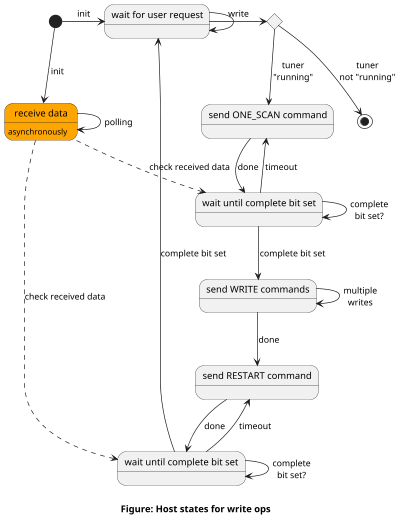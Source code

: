 @startuml
scale 400 width

caption \n<b>Figure: Host states for write ops</b>

state writeRequest <<choice>>
state "wait for user request" as waitForRequest
state "send ONE_SCAN command" as sendOneScan
state "send WRITE commands" as writeCMD
state "wait until complete bit set" as ready
state "wait until complete bit set" as checkCompleteBit
state "send RESTART command" as restart
state "receive data" as receiveData

receiveData : asynchronously

[*] -> waitForRequest : init
[*] -> receiveData : init
waitForRequest --> waitForRequest

waitForRequest -> writeRequest : write

writeRequest --> [*] : tuner\nnot "running"

writeRequest --> sendOneScan : tuner\n"running"

sendOneScan --> ready : done

ready --> writeCMD : complete bit set
receiveData -[dashed]-> ready : check received data
receiveData -[dashed]-> checkCompleteBit : check received data
ready --> ready : complete\nbit set?
ready --> sendOneScan : timeout

receiveData --> receiveData #orange : polling
writeCMD --> writeCMD : multiple\nwrites

writeCMD --> restart : done

restart --> checkCompleteBit : done

checkCompleteBit --> checkCompleteBit : complete\nbit set?
checkCompleteBit --> waitForRequest : complete bit set
checkCompleteBit --> restart : timeout

@enduml
